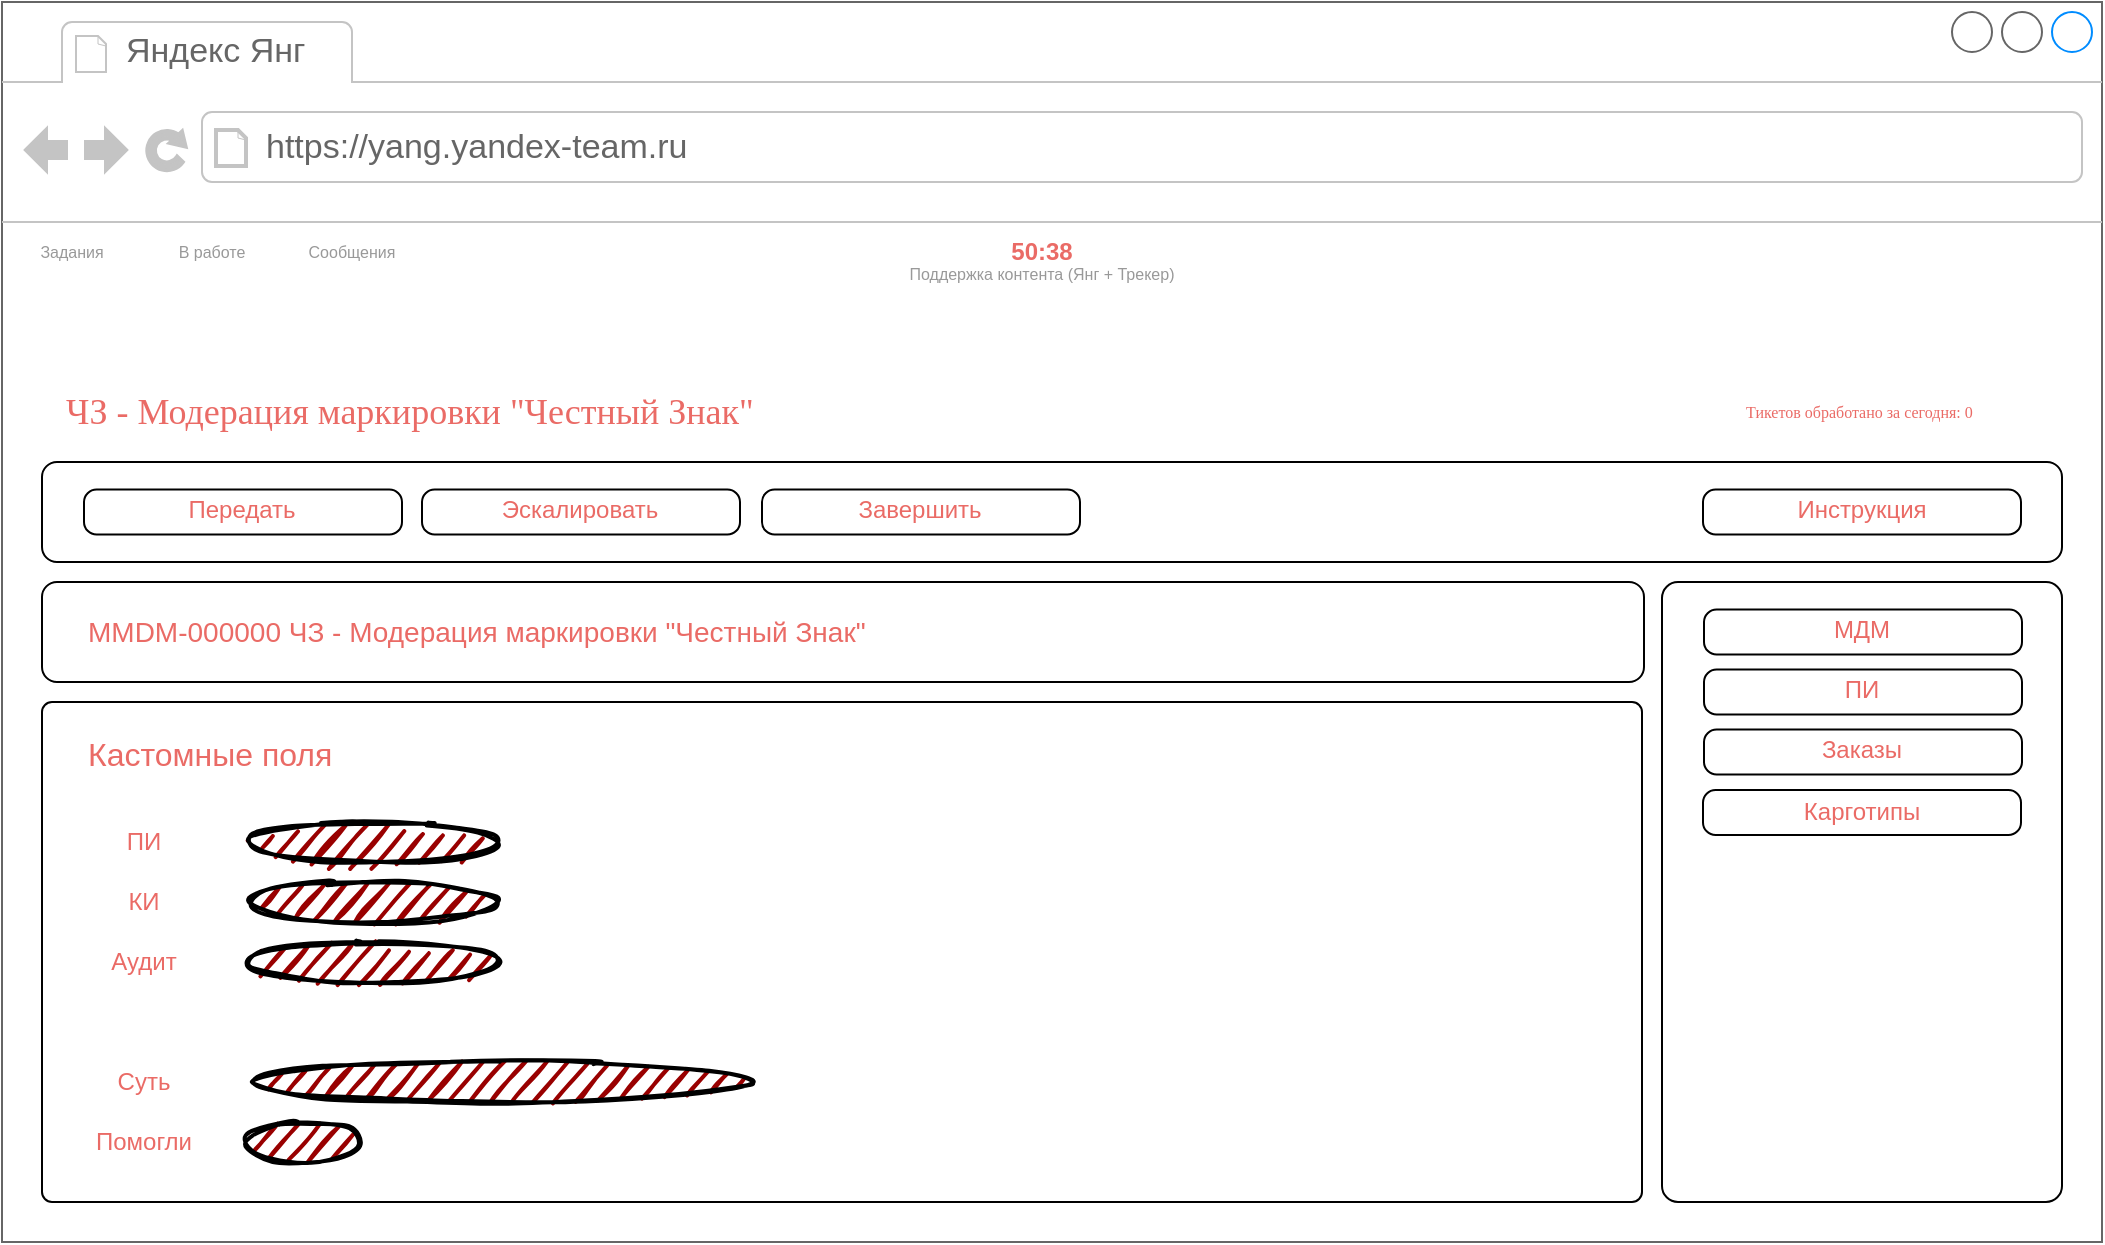 <mxfile version="25.0.3">
  <diagram name="Page-1" id="2cc2dc42-3aac-f2a9-1cec-7a8b7cbee084">
    <mxGraphModel dx="1283" dy="694" grid="1" gridSize="10" guides="1" tooltips="1" connect="1" arrows="1" fold="1" page="1" pageScale="1" pageWidth="1100" pageHeight="850" background="#ffffff" math="0" shadow="0">
      <root>
        <mxCell id="0" />
        <mxCell id="1" parent="0" />
        <mxCell id="7026571954dc6520-1" value="" style="strokeWidth=1;shadow=0;dashed=0;align=center;html=1;shape=mxgraph.mockup.containers.browserWindow;rSize=0;strokeColor=#666666;mainText=,;recursiveResize=0;rounded=0;labelBackgroundColor=none;fontFamily=Verdana;fontSize=12;" parent="1" vertex="1">
          <mxGeometry x="29" y="20" width="1050" height="620" as="geometry" />
        </mxCell>
        <mxCell id="7026571954dc6520-2" value="Яндекс Янг" style="strokeWidth=1;shadow=0;dashed=0;align=center;html=1;shape=mxgraph.mockup.containers.anchor;fontSize=17;fontColor=#666666;align=left;" parent="7026571954dc6520-1" vertex="1">
          <mxGeometry x="60" y="12" width="110" height="26" as="geometry" />
        </mxCell>
        <mxCell id="7026571954dc6520-3" value="https://yang.yandex-team.ru" style="strokeWidth=1;shadow=0;dashed=0;align=center;html=1;shape=mxgraph.mockup.containers.anchor;rSize=0;fontSize=17;fontColor=#666666;align=left;" parent="7026571954dc6520-1" vertex="1">
          <mxGeometry x="130" y="60" width="250" height="26" as="geometry" />
        </mxCell>
        <mxCell id="7026571954dc6520-4" value="&lt;font style=&quot;font-size: 18px;&quot;&gt;ЧЗ - Модерация маркировки &quot;Честный Знак&quot;&lt;br&gt;&lt;/font&gt;" style="text;html=1;points=[];align=left;verticalAlign=top;spacingTop=-4;fontSize=30;fontFamily=Verdana;fontColor=#EA6B66;" parent="7026571954dc6520-1" vertex="1">
          <mxGeometry x="30" y="180" width="420" height="50" as="geometry" />
        </mxCell>
        <mxCell id="7026571954dc6520-11" value="Тикетов обработано за сегодня: 0" style="text;html=1;points=[];align=left;verticalAlign=top;spacingTop=-4;fontSize=8;fontFamily=Verdana;whiteSpace=wrap;fontColor=#EA6B66;" parent="7026571954dc6520-1" vertex="1">
          <mxGeometry x="870" y="197.5" width="170" height="15" as="geometry" />
        </mxCell>
        <mxCell id="TLFT4dumJQ2oOuWDpeYR-1" value="Задания" style="text;html=1;align=center;verticalAlign=middle;whiteSpace=wrap;rounded=0;fontColor=#999999;fontSize=8;" parent="7026571954dc6520-1" vertex="1">
          <mxGeometry y="110" width="70" height="30" as="geometry" />
        </mxCell>
        <mxCell id="TLFT4dumJQ2oOuWDpeYR-52" value="В работе" style="text;html=1;align=center;verticalAlign=middle;whiteSpace=wrap;rounded=0;fontColor=#999999;fontSize=8;" parent="7026571954dc6520-1" vertex="1">
          <mxGeometry x="70" y="110" width="70" height="30" as="geometry" />
        </mxCell>
        <mxCell id="TLFT4dumJQ2oOuWDpeYR-53" value="Сообщения" style="text;html=1;align=center;verticalAlign=middle;whiteSpace=wrap;rounded=0;fontColor=#999999;fontSize=8;" parent="7026571954dc6520-1" vertex="1">
          <mxGeometry x="140" y="110" width="70" height="30" as="geometry" />
        </mxCell>
        <mxCell id="TLFT4dumJQ2oOuWDpeYR-54" value="50:38" style="text;html=1;align=center;verticalAlign=middle;whiteSpace=wrap;rounded=0;fontStyle=1;fontColor=#EA6B66;" parent="7026571954dc6520-1" vertex="1">
          <mxGeometry x="490" y="110" width="60" height="30" as="geometry" />
        </mxCell>
        <mxCell id="TLFT4dumJQ2oOuWDpeYR-55" value="&lt;font color=&quot;#999999&quot; style=&quot;font-size: 8px;&quot;&gt;Поддержка контента (Янг + Трекер)&lt;/font&gt;" style="text;html=1;align=center;verticalAlign=middle;whiteSpace=wrap;rounded=0;" parent="7026571954dc6520-1" vertex="1">
          <mxGeometry x="410" y="120" width="220" height="30" as="geometry" />
        </mxCell>
        <mxCell id="tMn4PlatXZS9xMkexgPD-1" value="" style="rounded=1;whiteSpace=wrap;html=1;" parent="7026571954dc6520-1" vertex="1">
          <mxGeometry x="20" y="230" width="1010" height="50" as="geometry" />
        </mxCell>
        <mxCell id="tMn4PlatXZS9xMkexgPD-5" value="" style="group;verticalAlign=middle;" parent="7026571954dc6520-1" vertex="1" connectable="0">
          <mxGeometry x="41" y="243.75" width="159" height="22.5" as="geometry" />
        </mxCell>
        <mxCell id="tMn4PlatXZS9xMkexgPD-3" value="" style="rounded=1;whiteSpace=wrap;html=1;arcSize=28;" parent="tMn4PlatXZS9xMkexgPD-5" vertex="1">
          <mxGeometry width="159" height="22.5" as="geometry" />
        </mxCell>
        <mxCell id="tMn4PlatXZS9xMkexgPD-4" value="Передать" style="text;html=1;align=center;verticalAlign=middle;whiteSpace=wrap;rounded=0;fontColor=#EA6B66;" parent="tMn4PlatXZS9xMkexgPD-5" vertex="1">
          <mxGeometry x="9" y="1.25" width="140" height="18.75" as="geometry" />
        </mxCell>
        <mxCell id="tMn4PlatXZS9xMkexgPD-12" value="" style="group;verticalAlign=middle;" parent="7026571954dc6520-1" vertex="1" connectable="0">
          <mxGeometry x="210" y="243.75" width="159" height="22.5" as="geometry" />
        </mxCell>
        <mxCell id="tMn4PlatXZS9xMkexgPD-13" value="" style="rounded=1;whiteSpace=wrap;html=1;arcSize=28;" parent="tMn4PlatXZS9xMkexgPD-12" vertex="1">
          <mxGeometry width="159" height="22.5" as="geometry" />
        </mxCell>
        <mxCell id="tMn4PlatXZS9xMkexgPD-14" value="Эскалировать" style="text;html=1;align=center;verticalAlign=middle;whiteSpace=wrap;rounded=0;fontColor=#EA6B66;" parent="tMn4PlatXZS9xMkexgPD-12" vertex="1">
          <mxGeometry x="9" y="1.25" width="140" height="18.75" as="geometry" />
        </mxCell>
        <mxCell id="tMn4PlatXZS9xMkexgPD-15" value="" style="group;verticalAlign=middle;" parent="7026571954dc6520-1" vertex="1" connectable="0">
          <mxGeometry x="380" y="243.75" width="159" height="22.5" as="geometry" />
        </mxCell>
        <mxCell id="tMn4PlatXZS9xMkexgPD-16" value="" style="rounded=1;whiteSpace=wrap;html=1;arcSize=28;" parent="tMn4PlatXZS9xMkexgPD-15" vertex="1">
          <mxGeometry width="159" height="22.5" as="geometry" />
        </mxCell>
        <mxCell id="tMn4PlatXZS9xMkexgPD-17" value="Завершить" style="text;html=1;align=center;verticalAlign=middle;whiteSpace=wrap;rounded=0;fontColor=#EA6B66;" parent="tMn4PlatXZS9xMkexgPD-15" vertex="1">
          <mxGeometry x="9" y="1.25" width="140" height="18.75" as="geometry" />
        </mxCell>
        <mxCell id="tMn4PlatXZS9xMkexgPD-50" value="" style="rounded=1;whiteSpace=wrap;html=1;arcSize=2;" parent="7026571954dc6520-1" vertex="1">
          <mxGeometry x="20" y="350" width="800" height="250" as="geometry" />
        </mxCell>
        <mxCell id="tMn4PlatXZS9xMkexgPD-52" value="Кастомные поля" style="text;html=1;align=left;verticalAlign=top;whiteSpace=wrap;rounded=0;fontSize=16;fontColor=#EA6B66;" parent="7026571954dc6520-1" vertex="1">
          <mxGeometry x="41" y="360" width="500" height="30" as="geometry" />
        </mxCell>
        <mxCell id="tMn4PlatXZS9xMkexgPD-59" value="" style="rounded=1;whiteSpace=wrap;html=1;arcSize=4;" parent="7026571954dc6520-1" vertex="1">
          <mxGeometry x="830" y="290" width="200" height="310" as="geometry" />
        </mxCell>
        <mxCell id="tMn4PlatXZS9xMkexgPD-69" value="" style="rounded=1;whiteSpace=wrap;html=1;arcSize=28;" parent="7026571954dc6520-1" vertex="1">
          <mxGeometry x="850.5" y="394" width="159" height="22.5" as="geometry" />
        </mxCell>
        <mxCell id="tMn4PlatXZS9xMkexgPD-70" value="Карготипы" style="text;html=1;align=center;verticalAlign=middle;whiteSpace=wrap;rounded=0;fontColor=#EA6B66;" parent="7026571954dc6520-1" vertex="1">
          <mxGeometry x="859.5" y="395.25" width="140" height="18.75" as="geometry" />
        </mxCell>
        <mxCell id="tMn4PlatXZS9xMkexgPD-71" value="" style="rounded=1;whiteSpace=wrap;html=1;arcSize=28;" parent="7026571954dc6520-1" vertex="1">
          <mxGeometry x="850.5" y="243.75" width="159" height="22.5" as="geometry" />
        </mxCell>
        <mxCell id="tMn4PlatXZS9xMkexgPD-72" value="Инструкция" style="text;html=1;align=center;verticalAlign=middle;whiteSpace=wrap;rounded=0;fontColor=#EA6B66;" parent="7026571954dc6520-1" vertex="1">
          <mxGeometry x="859.5" y="245" width="140" height="18.75" as="geometry" />
        </mxCell>
        <mxCell id="tMn4PlatXZS9xMkexgPD-74" value="ПИ" style="text;html=1;align=center;verticalAlign=middle;whiteSpace=wrap;rounded=0;fontColor=#EA6B66;" parent="7026571954dc6520-1" vertex="1">
          <mxGeometry x="41" y="405" width="60" height="30" as="geometry" />
        </mxCell>
        <mxCell id="tMn4PlatXZS9xMkexgPD-75" value="КИ" style="text;html=1;align=center;verticalAlign=middle;whiteSpace=wrap;rounded=0;fontColor=#EA6B66;" parent="7026571954dc6520-1" vertex="1">
          <mxGeometry x="41" y="435" width="60" height="30" as="geometry" />
        </mxCell>
        <mxCell id="tMn4PlatXZS9xMkexgPD-76" value="Аудит" style="text;html=1;align=center;verticalAlign=middle;whiteSpace=wrap;rounded=0;fontColor=#EA6B66;" parent="7026571954dc6520-1" vertex="1">
          <mxGeometry x="41" y="465" width="60" height="30" as="geometry" />
        </mxCell>
        <mxCell id="tMn4PlatXZS9xMkexgPD-109" value="Суть" style="text;html=1;align=center;verticalAlign=middle;whiteSpace=wrap;rounded=0;fontColor=#EA6B66;" parent="7026571954dc6520-1" vertex="1">
          <mxGeometry x="41" y="525" width="60" height="30" as="geometry" />
        </mxCell>
        <mxCell id="tMn4PlatXZS9xMkexgPD-110" value="Помогли" style="text;html=1;align=center;verticalAlign=middle;whiteSpace=wrap;rounded=0;fontColor=#EA6B66;" parent="7026571954dc6520-1" vertex="1">
          <mxGeometry x="41" y="555" width="60" height="30" as="geometry" />
        </mxCell>
        <mxCell id="8Obr-nVpfOu6MIqqXmCF-2" value="" style="ellipse;whiteSpace=wrap;html=1;strokeWidth=2;fillWeight=2;hachureGap=8;fillColor=#990000;fillStyle=dots;sketch=1;" vertex="1" parent="7026571954dc6520-1">
          <mxGeometry x="121" y="410" width="130" height="20" as="geometry" />
        </mxCell>
        <mxCell id="8Obr-nVpfOu6MIqqXmCF-3" value="" style="ellipse;whiteSpace=wrap;html=1;strokeWidth=2;fillWeight=2;hachureGap=8;fillColor=#990000;fillStyle=dots;sketch=1;" vertex="1" parent="7026571954dc6520-1">
          <mxGeometry x="121" y="440" width="130" height="20" as="geometry" />
        </mxCell>
        <mxCell id="8Obr-nVpfOu6MIqqXmCF-4" value="" style="ellipse;whiteSpace=wrap;html=1;strokeWidth=2;fillWeight=2;hachureGap=8;fillColor=#990000;fillStyle=dots;sketch=1;" vertex="1" parent="7026571954dc6520-1">
          <mxGeometry x="121" y="470" width="130" height="20" as="geometry" />
        </mxCell>
        <mxCell id="8Obr-nVpfOu6MIqqXmCF-5" value="" style="ellipse;whiteSpace=wrap;html=1;strokeWidth=2;fillWeight=2;hachureGap=8;fillColor=#990000;fillStyle=dots;sketch=1;" vertex="1" parent="7026571954dc6520-1">
          <mxGeometry x="121" y="530" width="259" height="20" as="geometry" />
        </mxCell>
        <mxCell id="8Obr-nVpfOu6MIqqXmCF-6" value="" style="ellipse;whiteSpace=wrap;html=1;strokeWidth=2;fillWeight=2;hachureGap=8;fillColor=#990000;fillStyle=dots;sketch=1;" vertex="1" parent="7026571954dc6520-1">
          <mxGeometry x="121" y="560" width="59" height="20" as="geometry" />
        </mxCell>
        <mxCell id="tMn4PlatXZS9xMkexgPD-18" value="" style="rounded=1;whiteSpace=wrap;html=1;" parent="1" vertex="1">
          <mxGeometry x="49" y="310" width="801" height="50" as="geometry" />
        </mxCell>
        <mxCell id="tMn4PlatXZS9xMkexgPD-57" value="" style="rounded=1;whiteSpace=wrap;html=1;arcSize=28;" parent="1" vertex="1">
          <mxGeometry x="880" y="323.75" width="159" height="22.5" as="geometry" />
        </mxCell>
        <mxCell id="tMn4PlatXZS9xMkexgPD-58" value="МДМ" style="text;html=1;align=center;verticalAlign=middle;whiteSpace=wrap;rounded=0;fontColor=#EA6B66;" parent="1" vertex="1">
          <mxGeometry x="889" y="325" width="140" height="18.75" as="geometry" />
        </mxCell>
        <mxCell id="tMn4PlatXZS9xMkexgPD-49" value="&lt;div align=&quot;left&quot;&gt;MMDM-000000 ЧЗ - Модерация маркировки &quot;Честный Знак&quot;&lt;br&gt;&lt;/div&gt;" style="text;html=1;align=left;verticalAlign=top;whiteSpace=wrap;rounded=0;fontSize=14;fontColor=#EA6B66;" parent="1" vertex="1">
          <mxGeometry x="70" y="320" width="500" height="30" as="geometry" />
        </mxCell>
        <mxCell id="tMn4PlatXZS9xMkexgPD-65" value="" style="rounded=1;whiteSpace=wrap;html=1;arcSize=28;" parent="1" vertex="1">
          <mxGeometry x="880" y="383.75" width="159" height="22.5" as="geometry" />
        </mxCell>
        <mxCell id="tMn4PlatXZS9xMkexgPD-66" value="Заказы" style="text;html=1;align=center;verticalAlign=middle;whiteSpace=wrap;rounded=0;fontColor=#EA6B66;" parent="1" vertex="1">
          <mxGeometry x="889" y="385" width="140" height="18.75" as="geometry" />
        </mxCell>
        <mxCell id="tMn4PlatXZS9xMkexgPD-67" value="" style="rounded=1;whiteSpace=wrap;html=1;arcSize=28;" parent="1" vertex="1">
          <mxGeometry x="880" y="353.75" width="159" height="22.5" as="geometry" />
        </mxCell>
        <mxCell id="tMn4PlatXZS9xMkexgPD-68" value="ПИ" style="text;html=1;align=center;verticalAlign=middle;whiteSpace=wrap;rounded=0;fontColor=#EA6B66;" parent="1" vertex="1">
          <mxGeometry x="889" y="355" width="140" height="18.75" as="geometry" />
        </mxCell>
      </root>
    </mxGraphModel>
  </diagram>
</mxfile>
